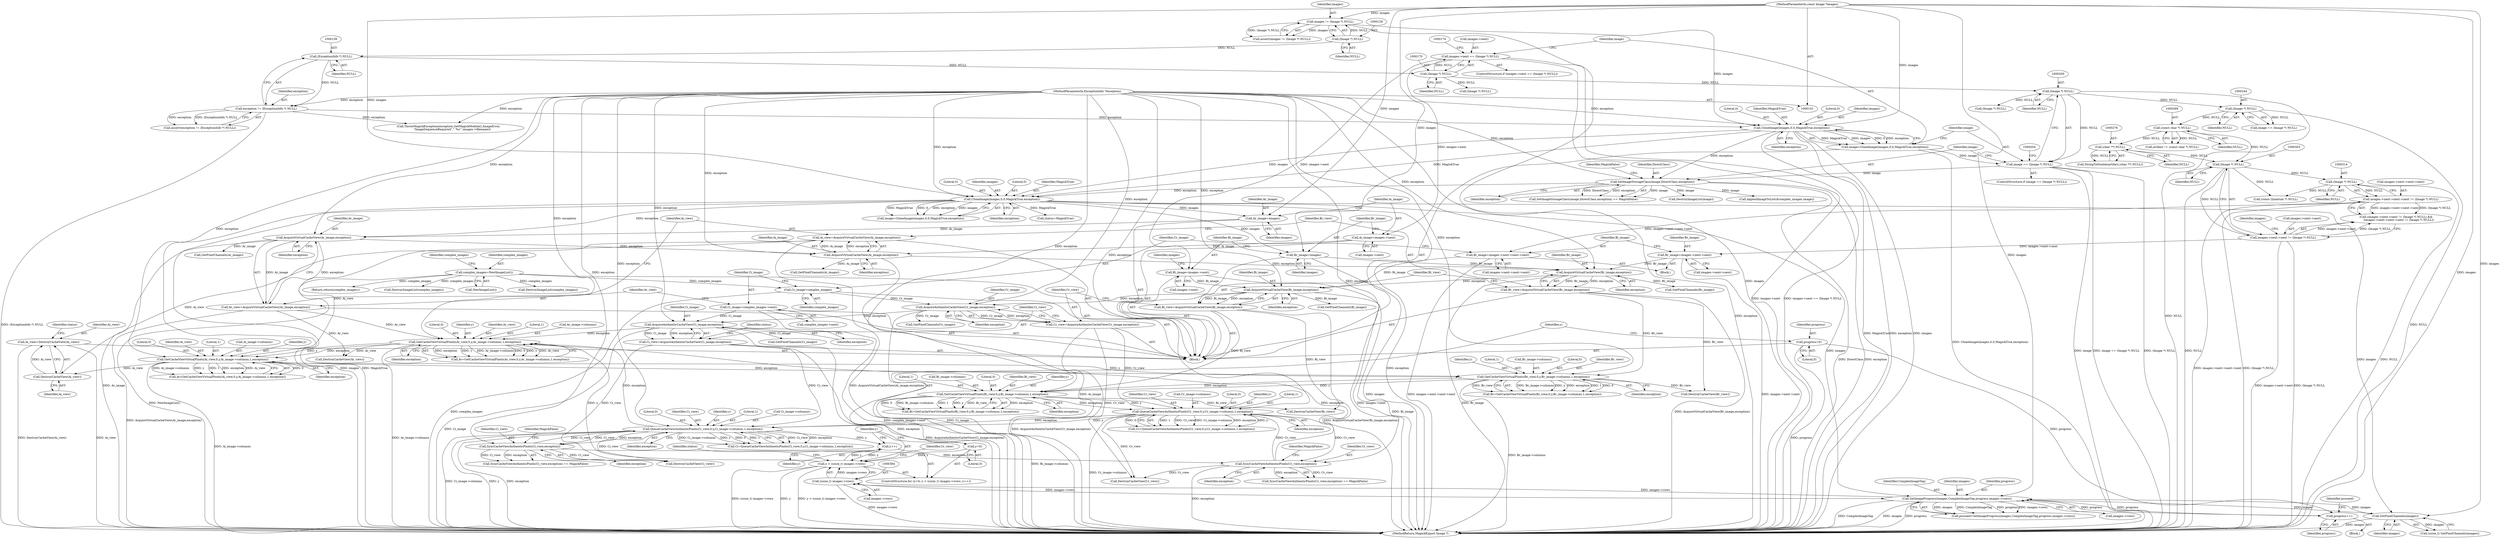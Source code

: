 digraph "0_ImageMagick6_7c2c5ba5b8e3a0b2b82f56c71dfab74ed4006df7_0@pointer" {
"1000886" [label="(Call,Ai_view=DestroyCacheView(Ai_view))"];
"1000888" [label="(Call,DestroyCacheView(Ai_view))"];
"1000346" [label="(Call,Ai_view=AcquireVirtualCacheView(Ai_image,exception))"];
"1000348" [label="(Call,AcquireVirtualCacheView(Ai_image,exception))"];
"1000281" [label="(Call,Ai_image=images->next)"];
"1000165" [label="(Call,images->next == (Image *) NULL)"];
"1000169" [label="(Call,(Image *) NULL)"];
"1000155" [label="(Call,(ExceptionInfo *) NULL)"];
"1000128" [label="(Call,(Image *) NULL)"];
"1000343" [label="(Call,AcquireVirtualCacheView(Ar_image,exception))"];
"1000278" [label="(Call,Ar_image=images)"];
"1000234" [label="(Call,CloneImage(images,0,0,MagickTrue,exception))"];
"1000190" [label="(Call,CloneImage(images,0,0,MagickTrue,exception))"];
"1000126" [label="(Call,images != (Image *) NULL)"];
"1000102" [label="(MethodParameterIn,const Image *images)"];
"1000153" [label="(Call,exception != (ExceptionInfo *) NULL)"];
"1000104" [label="(MethodParameterIn,ExceptionInfo *exception)"];
"1000208" [label="(Call,SetImageStorageClass(image,DirectClass,exception))"];
"1000197" [label="(Call,image == (Image *) NULL)"];
"1000188" [label="(Call,image=CloneImage(images,0,0,MagickTrue,exception))"];
"1000199" [label="(Call,(Image *) NULL)"];
"1000412" [label="(Call,GetCacheViewVirtualPixels(Ai_view,0,y,Ai_image->columns,1,exception))"];
"1000401" [label="(Call,GetCacheViewVirtualPixels(Ar_view,0,y,Ar_image->columns,1,exception))"];
"1000341" [label="(Call,Ar_view=AcquireVirtualCacheView(Ar_image,exception))"];
"1000381" [label="(Call,y < (ssize_t) images->rows)"];
"1000388" [label="(Call,y++)"];
"1000456" [label="(Call,QueueCacheViewAuthenticPixels(Ci_view,0,y,Ci_image->columns,1,exception))"];
"1000822" [label="(Call,SyncCacheViewAuthenticPixels(Ci_view,exception))"];
"1000366" [label="(Call,Ci_view=AcquireAuthenticCacheView(Ci_image,exception))"];
"1000368" [label="(Call,AcquireAuthenticCacheView(Ci_image,exception))"];
"1000336" [label="(Call,Ci_image=complex_images->next)"];
"1000363" [label="(Call,AcquireAuthenticCacheView(Cr_image,exception))"];
"1000333" [label="(Call,Cr_image=complex_images)"];
"1000225" [label="(Call,complex_images=NewImageList())"];
"1000358" [label="(Call,AcquireVirtualCacheView(Bi_image,exception))"];
"1000289" [label="(Call,Bi_image=images->next)"];
"1000324" [label="(Call,Bi_image=images->next->next->next)"];
"1000305" [label="(Call,images->next->next->next != (Image *) NULL)"];
"1000313" [label="(Call,(Image *) NULL)"];
"1000302" [label="(Call,(Image *) NULL)"];
"1000275" [label="(Call,(char **) NULL)"];
"1000268" [label="(Call,(const char *) NULL)"];
"1000243" [label="(Call,(Image *) NULL)"];
"1000353" [label="(Call,AcquireVirtualCacheView(Br_image,exception))"];
"1000317" [label="(Call,Br_image=images->next->next)"];
"1000296" [label="(Call,images->next->next != (Image *) NULL)"];
"1000286" [label="(Call,Br_image=images)"];
"1000445" [label="(Call,QueueCacheViewAuthenticPixels(Cr_view,0,y,Cr_image->columns,1,exception))"];
"1000831" [label="(Call,SyncCacheViewAuthenticPixels(Cr_view,exception))"];
"1000361" [label="(Call,Cr_view=AcquireAuthenticCacheView(Cr_image,exception))"];
"1000434" [label="(Call,GetCacheViewVirtualPixels(Bi_view,0,y,Bi_image->columns,1,exception))"];
"1000356" [label="(Call,Bi_view=AcquireVirtualCacheView(Bi_image,exception))"];
"1000423" [label="(Call,GetCacheViewVirtualPixels(Br_view,0,y,Br_image->columns,1,exception))"];
"1000351" [label="(Call,Br_view=AcquireVirtualCacheView(Br_image,exception))"];
"1000378" [label="(Call,y=0)"];
"1000383" [label="(Call,(ssize_t) images->rows)"];
"1000852" [label="(Call,SetImageProgress(images,ComplexImageTag,progress,images->rows))"];
"1000529" [label="(Call,GetPixelChannels(images))"];
"1000848" [label="(Call,progress++)"];
"1000374" [label="(Call,progress=0)"];
"1000309" [label="(Identifier,images)"];
"1000379" [label="(Identifier,y)"];
"1000249" [label="(Call,DestroyImageList(complex_images))"];
"1000360" [label="(Identifier,exception)"];
"1000438" [label="(Call,Bi_image->columns)"];
"1000868" [label="(Call,DestroyCacheView(Cr_view))"];
"1000460" [label="(Call,Ci_image->columns)"];
"1000333" [label="(Call,Cr_image=complex_images)"];
"1000898" [label="(Return,return(complex_images);)"];
"1000376" [label="(Literal,0)"];
"1000413" [label="(Identifier,Ai_view)"];
"1000193" [label="(Literal,0)"];
"1000436" [label="(Literal,0)"];
"1000335" [label="(Identifier,complex_images)"];
"1000287" [label="(Identifier,Br_image)"];
"1000419" [label="(Literal,1)"];
"1000234" [label="(Call,CloneImage(images,0,0,MagickTrue,exception))"];
"1000884" [label="(Call,DestroyCacheView(Ar_view))"];
"1000382" [label="(Identifier,y)"];
"1000416" [label="(Call,Ai_image->columns)"];
"1000364" [label="(Identifier,Cr_image)"];
"1000295" [label="(Call,(images->next->next != (Image *) NULL) &&\n      (images->next->next->next != (Image *) NULL))"];
"1000318" [label="(Identifier,Br_image)"];
"1000346" [label="(Call,Ai_view=AcquireVirtualCacheView(Ai_image,exception))"];
"1000166" [label="(Call,images->next)"];
"1000374" [label="(Call,progress=0)"];
"1000854" [label="(Identifier,ComplexImageTag)"];
"1000409" [label="(Identifier,exception)"];
"1000190" [label="(Call,CloneImage(images,0,0,MagickTrue,exception))"];
"1000194" [label="(Identifier,MagickTrue)"];
"1000456" [label="(Call,QueueCacheViewAuthenticPixels(Ci_view,0,y,Ci_image->columns,1,exception))"];
"1000900" [label="(MethodReturn,MagickExport Image *)"];
"1000410" [label="(Call,Ai=GetCacheViewVirtualPixels(Ai_view,0,y,Ai_image->columns,1,exception))"];
"1000281" [label="(Call,Ai_image=images->next)"];
"1000420" [label="(Identifier,exception)"];
"1000403" [label="(Literal,0)"];
"1000343" [label="(Call,AcquireVirtualCacheView(Ar_image,exception))"];
"1000821" [label="(Call,SyncCacheViewAuthenticPixels(Ci_view,exception) == MagickFalse)"];
"1000876" [label="(Call,DestroyCacheView(Br_view))"];
"1000856" [label="(Call,images->rows)"];
"1000848" [label="(Call,progress++)"];
"1000825" [label="(Identifier,MagickFalse)"];
"1000225" [label="(Call,complex_images=NewImageList())"];
"1000362" [label="(Identifier,Cr_view)"];
"1000188" [label="(Call,image=CloneImage(images,0,0,MagickTrue,exception))"];
"1000341" [label="(Call,Ar_view=AcquireVirtualCacheView(Ar_image,exception))"];
"1000351" [label="(Call,Br_view=AcquireVirtualCacheView(Br_image,exception))"];
"1000447" [label="(Literal,0)"];
"1000442" [label="(Identifier,exception)"];
"1000458" [label="(Literal,0)"];
"1000453" [label="(Identifier,exception)"];
"1000435" [label="(Identifier,Bi_view)"];
"1000207" [label="(Call,SetImageStorageClass(image,DirectClass,exception) == MagickFalse)"];
"1000279" [label="(Identifier,Ar_image)"];
"1000853" [label="(Identifier,images)"];
"1000867" [label="(Identifier,Cr_view)"];
"1000431" [label="(Identifier,exception)"];
"1000154" [label="(Identifier,exception)"];
"1000201" [label="(Identifier,NULL)"];
"1000336" [label="(Call,Ci_image=complex_images->next)"];
"1000404" [label="(Identifier,y)"];
"1000421" [label="(Call,Br=GetCacheViewVirtualPixels(Br_view,0,y,Br_image->columns,1,exception))"];
"1000347" [label="(Identifier,Ai_view)"];
"1000130" [label="(Identifier,NULL)"];
"1000283" [label="(Call,images->next)"];
"1000192" [label="(Literal,0)"];
"1000806" [label="(Call,GetPixelChannels(Br_image))"];
"1000286" [label="(Call,Br_image=images)"];
"1000277" [label="(Identifier,NULL)"];
"1000872" [label="(Call,DestroyCacheView(Ci_view))"];
"1000326" [label="(Call,images->next->next->next)"];
"1000832" [label="(Identifier,Cr_view)"];
"1000278" [label="(Call,Ar_image=images)"];
"1000212" [label="(Identifier,MagickFalse)"];
"1000189" [label="(Identifier,image)"];
"1000423" [label="(Call,GetCacheViewVirtualPixels(Br_view,0,y,Br_image->columns,1,exception))"];
"1000237" [label="(Literal,0)"];
"1000352" [label="(Identifier,Br_view)"];
"1000383" [label="(Call,(ssize_t) images->rows)"];
"1000315" [label="(Identifier,NULL)"];
"1000830" [label="(Call,SyncCacheViewAuthenticPixels(Cr_view,exception) == MagickFalse)"];
"1000296" [label="(Call,images->next->next != (Image *) NULL)"];
"1000445" [label="(Call,QueueCacheViewAuthenticPixels(Cr_view,0,y,Cr_image->columns,1,exception))"];
"1000802" [label="(Call,GetPixelChannels(Ai_image))"];
"1000164" [label="(ControlStructure,if (images->next == (Image *) NULL))"];
"1000175" [label="(Call,ThrowMagickException(exception,GetMagickModule(),ImageError,\n        \"ImageSequenceRequired\",\"`%s'\",images->filename))"];
"1000338" [label="(Call,complex_images->next)"];
"1000245" [label="(Identifier,NULL)"];
"1000852" [label="(Call,SetImageProgress(images,ComplexImageTag,progress,images->rows))"];
"1000305" [label="(Call,images->next->next->next != (Image *) NULL)"];
"1000355" [label="(Identifier,exception)"];
"1000226" [label="(Identifier,complex_images)"];
"1000273" [label="(Call,StringToDouble(artifact,(char **) NULL))"];
"1000388" [label="(Call,y++)"];
"1000230" [label="(Identifier,complex_images)"];
"1000457" [label="(Identifier,Ci_view)"];
"1000415" [label="(Identifier,y)"];
"1000297" [label="(Call,images->next->next)"];
"1000892" [label="(Identifier,status)"];
"1000359" [label="(Identifier,Bi_image)"];
"1000851" [label="(Identifier,proceed)"];
"1000196" [label="(ControlStructure,if (image == (Image *) NULL))"];
"1000527" [label="(Call,(ssize_t) GetPixelChannels(images))"];
"1000157" [label="(Identifier,NULL)"];
"1000402" [label="(Identifier,Ar_view)"];
"1000363" [label="(Call,AcquireAuthenticCacheView(Cr_image,exception))"];
"1000798" [label="(Call,GetPixelChannels(Ar_image))"];
"1000896" [label="(Call,DestroyImageList(complex_images))"];
"1000349" [label="(Identifier,Ai_image)"];
"1000153" [label="(Call,exception != (ExceptionInfo *) NULL)"];
"1000211" [label="(Identifier,exception)"];
"1000377" [label="(ControlStructure,for (y=0; y < (ssize_t) images->rows; y++))"];
"1000887" [label="(Identifier,Ai_view)"];
"1000291" [label="(Call,images->next)"];
"1000371" [label="(Call,status=MagickTrue)"];
"1000316" [label="(Block,)"];
"1000368" [label="(Call,AcquireAuthenticCacheView(Ci_image,exception))"];
"1000210" [label="(Identifier,DirectClass)"];
"1000290" [label="(Identifier,Bi_image)"];
"1000427" [label="(Call,Br_image->columns)"];
"1000270" [label="(Identifier,NULL)"];
"1000105" [label="(Block,)"];
"1000469" [label="(Call,(const Quantum *) NULL)"];
"1000530" [label="(Identifier,images)"];
"1000414" [label="(Literal,0)"];
"1000302" [label="(Call,(Image *) NULL)"];
"1000344" [label="(Identifier,Ar_image)"];
"1000241" [label="(Call,image == (Image *) NULL)"];
"1000185" [label="(Call,(Image *) NULL)"];
"1000165" [label="(Call,images->next == (Image *) NULL)"];
"1000232" [label="(Call,image=CloneImage(images,0,0,MagickTrue,exception))"];
"1000831" [label="(Call,SyncCacheViewAuthenticPixels(Cr_view,exception))"];
"1000209" [label="(Identifier,image)"];
"1000822" [label="(Call,SyncCacheViewAuthenticPixels(Ci_view,exception))"];
"1000372" [label="(Identifier,status)"];
"1000235" [label="(Identifier,images)"];
"1000370" [label="(Identifier,exception)"];
"1000350" [label="(Identifier,exception)"];
"1000236" [label="(Literal,0)"];
"1000354" [label="(Identifier,Br_image)"];
"1000850" [label="(Call,proceed=SetImageProgress(images,ComplexImageTag,progress,images->rows))"];
"1000342" [label="(Identifier,Ar_view)"];
"1000282" [label="(Identifier,Ai_image)"];
"1000356" [label="(Call,Bi_view=AcquireVirtualCacheView(Bi_image,exception))"];
"1000199" [label="(Call,(Image *) NULL)"];
"1000155" [label="(Call,(ExceptionInfo *) NULL)"];
"1000319" [label="(Call,images->next->next)"];
"1000408" [label="(Literal,1)"];
"1000833" [label="(Identifier,exception)"];
"1000425" [label="(Literal,0)"];
"1000381" [label="(Call,y < (ssize_t) images->rows)"];
"1000399" [label="(Call,Ar=GetCacheViewVirtualPixels(Ar_view,0,y,Ar_image->columns,1,exception))"];
"1000814" [label="(Call,GetPixelChannels(Cr_image))"];
"1000855" [label="(Identifier,progress)"];
"1000357" [label="(Identifier,Bi_view)"];
"1000448" [label="(Identifier,y)"];
"1000195" [label="(Identifier,exception)"];
"1000208" [label="(Call,SetImageStorageClass(image,DirectClass,exception))"];
"1000459" [label="(Identifier,y)"];
"1000128" [label="(Call,(Image *) NULL)"];
"1000818" [label="(Call,GetPixelChannels(Ci_image))"];
"1000463" [label="(Literal,1)"];
"1000324" [label="(Call,Bi_image=images->next->next->next)"];
"1000452" [label="(Literal,1)"];
"1000432" [label="(Call,Bi=GetCacheViewVirtualPixels(Bi_view,0,y,Bi_image->columns,1,exception))"];
"1000358" [label="(Call,AcquireVirtualCacheView(Bi_image,exception))"];
"1000437" [label="(Identifier,y)"];
"1000171" [label="(Identifier,NULL)"];
"1000238" [label="(Identifier,MagickTrue)"];
"1000191" [label="(Identifier,images)"];
"1000365" [label="(Identifier,exception)"];
"1000239" [label="(Identifier,exception)"];
"1000216" [label="(Call,DestroyImageList(image))"];
"1000280" [label="(Identifier,images)"];
"1000824" [label="(Identifier,exception)"];
"1000366" [label="(Call,Ci_view=AcquireAuthenticCacheView(Ci_image,exception))"];
"1000361" [label="(Call,Cr_view=AcquireAuthenticCacheView(Cr_image,exception))"];
"1000313" [label="(Call,(Image *) NULL)"];
"1000369" [label="(Identifier,Ci_image)"];
"1000266" [label="(Call,artifact != (const char *) NULL)"];
"1000228" [label="(Call,AppendImageToList(&complex_images,image))"];
"1000389" [label="(Identifier,y)"];
"1000268" [label="(Call,(const char *) NULL)"];
"1000446" [label="(Identifier,Cr_view)"];
"1000203" [label="(Call,(Image *) NULL)"];
"1000317" [label="(Call,Br_image=images->next->next)"];
"1000345" [label="(Identifier,exception)"];
"1000348" [label="(Call,AcquireVirtualCacheView(Ai_image,exception))"];
"1000334" [label="(Identifier,Cr_image)"];
"1000353" [label="(Call,AcquireVirtualCacheView(Br_image,exception))"];
"1000304" [label="(Identifier,NULL)"];
"1000380" [label="(Literal,0)"];
"1000846" [label="(Block,)"];
"1000197" [label="(Call,image == (Image *) NULL)"];
"1000434" [label="(Call,GetCacheViewVirtualPixels(Bi_view,0,y,Bi_image->columns,1,exception))"];
"1000306" [label="(Call,images->next->next->next)"];
"1000880" [label="(Call,DestroyCacheView(Bi_view))"];
"1000823" [label="(Identifier,Ci_view)"];
"1000529" [label="(Call,GetPixelChannels(images))"];
"1000152" [label="(Call,assert(exception != (ExceptionInfo *) NULL))"];
"1000275" [label="(Call,(char **) NULL)"];
"1000126" [label="(Call,images != (Image *) NULL)"];
"1000299" [label="(Identifier,images)"];
"1000243" [label="(Call,(Image *) NULL)"];
"1000325" [label="(Identifier,Bi_image)"];
"1000288" [label="(Identifier,images)"];
"1000385" [label="(Call,images->rows)"];
"1000127" [label="(Identifier,images)"];
"1000424" [label="(Identifier,Br_view)"];
"1000125" [label="(Call,assert(images != (Image *) NULL))"];
"1000198" [label="(Identifier,image)"];
"1000849" [label="(Identifier,progress)"];
"1000378" [label="(Call,y=0)"];
"1000401" [label="(Call,GetCacheViewVirtualPixels(Ar_view,0,y,Ar_image->columns,1,exception))"];
"1000289" [label="(Call,Bi_image=images->next)"];
"1000405" [label="(Call,Ar_image->columns)"];
"1000227" [label="(Call,NewImageList())"];
"1000396" [label="(Identifier,status)"];
"1000449" [label="(Call,Cr_image->columns)"];
"1000886" [label="(Call,Ai_view=DestroyCacheView(Ai_view))"];
"1000454" [label="(Call,Ci=QueueCacheViewAuthenticPixels(Ci_view,0,y,Ci_image->columns,1,exception))"];
"1000441" [label="(Literal,1)"];
"1000375" [label="(Identifier,progress)"];
"1000834" [label="(Identifier,MagickFalse)"];
"1000367" [label="(Identifier,Ci_view)"];
"1000169" [label="(Call,(Image *) NULL)"];
"1000426" [label="(Identifier,y)"];
"1000464" [label="(Identifier,exception)"];
"1000337" [label="(Identifier,Ci_image)"];
"1000430" [label="(Literal,1)"];
"1000104" [label="(MethodParameterIn,ExceptionInfo *exception)"];
"1000810" [label="(Call,GetPixelChannels(Bi_image))"];
"1000889" [label="(Identifier,Ai_view)"];
"1000443" [label="(Call,Cr=QueueCacheViewAuthenticPixels(Cr_view,0,y,Cr_image->columns,1,exception))"];
"1000102" [label="(MethodParameterIn,const Image *images)"];
"1000888" [label="(Call,DestroyCacheView(Ai_view))"];
"1000412" [label="(Call,GetCacheViewVirtualPixels(Ai_view,0,y,Ai_image->columns,1,exception))"];
"1000886" -> "1000105"  [label="AST: "];
"1000886" -> "1000888"  [label="CFG: "];
"1000887" -> "1000886"  [label="AST: "];
"1000888" -> "1000886"  [label="AST: "];
"1000892" -> "1000886"  [label="CFG: "];
"1000886" -> "1000900"  [label="DDG: Ai_view"];
"1000886" -> "1000900"  [label="DDG: DestroyCacheView(Ai_view)"];
"1000888" -> "1000886"  [label="DDG: Ai_view"];
"1000888" -> "1000889"  [label="CFG: "];
"1000889" -> "1000888"  [label="AST: "];
"1000346" -> "1000888"  [label="DDG: Ai_view"];
"1000412" -> "1000888"  [label="DDG: Ai_view"];
"1000346" -> "1000105"  [label="AST: "];
"1000346" -> "1000348"  [label="CFG: "];
"1000347" -> "1000346"  [label="AST: "];
"1000348" -> "1000346"  [label="AST: "];
"1000352" -> "1000346"  [label="CFG: "];
"1000346" -> "1000900"  [label="DDG: AcquireVirtualCacheView(Ai_image,exception)"];
"1000348" -> "1000346"  [label="DDG: Ai_image"];
"1000348" -> "1000346"  [label="DDG: exception"];
"1000346" -> "1000412"  [label="DDG: Ai_view"];
"1000348" -> "1000350"  [label="CFG: "];
"1000349" -> "1000348"  [label="AST: "];
"1000350" -> "1000348"  [label="AST: "];
"1000348" -> "1000900"  [label="DDG: Ai_image"];
"1000281" -> "1000348"  [label="DDG: Ai_image"];
"1000343" -> "1000348"  [label="DDG: exception"];
"1000104" -> "1000348"  [label="DDG: exception"];
"1000348" -> "1000353"  [label="DDG: exception"];
"1000348" -> "1000802"  [label="DDG: Ai_image"];
"1000281" -> "1000105"  [label="AST: "];
"1000281" -> "1000283"  [label="CFG: "];
"1000282" -> "1000281"  [label="AST: "];
"1000283" -> "1000281"  [label="AST: "];
"1000287" -> "1000281"  [label="CFG: "];
"1000165" -> "1000281"  [label="DDG: images->next"];
"1000165" -> "1000164"  [label="AST: "];
"1000165" -> "1000169"  [label="CFG: "];
"1000166" -> "1000165"  [label="AST: "];
"1000169" -> "1000165"  [label="AST: "];
"1000174" -> "1000165"  [label="CFG: "];
"1000189" -> "1000165"  [label="CFG: "];
"1000165" -> "1000900"  [label="DDG: images->next"];
"1000165" -> "1000900"  [label="DDG: images->next == (Image *) NULL"];
"1000169" -> "1000165"  [label="DDG: NULL"];
"1000165" -> "1000289"  [label="DDG: images->next"];
"1000169" -> "1000171"  [label="CFG: "];
"1000170" -> "1000169"  [label="AST: "];
"1000171" -> "1000169"  [label="AST: "];
"1000155" -> "1000169"  [label="DDG: NULL"];
"1000169" -> "1000185"  [label="DDG: NULL"];
"1000169" -> "1000199"  [label="DDG: NULL"];
"1000155" -> "1000153"  [label="AST: "];
"1000155" -> "1000157"  [label="CFG: "];
"1000156" -> "1000155"  [label="AST: "];
"1000157" -> "1000155"  [label="AST: "];
"1000153" -> "1000155"  [label="CFG: "];
"1000155" -> "1000153"  [label="DDG: NULL"];
"1000128" -> "1000155"  [label="DDG: NULL"];
"1000128" -> "1000126"  [label="AST: "];
"1000128" -> "1000130"  [label="CFG: "];
"1000129" -> "1000128"  [label="AST: "];
"1000130" -> "1000128"  [label="AST: "];
"1000126" -> "1000128"  [label="CFG: "];
"1000128" -> "1000126"  [label="DDG: NULL"];
"1000343" -> "1000341"  [label="AST: "];
"1000343" -> "1000345"  [label="CFG: "];
"1000344" -> "1000343"  [label="AST: "];
"1000345" -> "1000343"  [label="AST: "];
"1000341" -> "1000343"  [label="CFG: "];
"1000343" -> "1000900"  [label="DDG: Ar_image"];
"1000343" -> "1000341"  [label="DDG: Ar_image"];
"1000343" -> "1000341"  [label="DDG: exception"];
"1000278" -> "1000343"  [label="DDG: Ar_image"];
"1000234" -> "1000343"  [label="DDG: exception"];
"1000104" -> "1000343"  [label="DDG: exception"];
"1000343" -> "1000798"  [label="DDG: Ar_image"];
"1000278" -> "1000105"  [label="AST: "];
"1000278" -> "1000280"  [label="CFG: "];
"1000279" -> "1000278"  [label="AST: "];
"1000280" -> "1000278"  [label="AST: "];
"1000282" -> "1000278"  [label="CFG: "];
"1000234" -> "1000278"  [label="DDG: images"];
"1000102" -> "1000278"  [label="DDG: images"];
"1000234" -> "1000232"  [label="AST: "];
"1000234" -> "1000239"  [label="CFG: "];
"1000235" -> "1000234"  [label="AST: "];
"1000236" -> "1000234"  [label="AST: "];
"1000237" -> "1000234"  [label="AST: "];
"1000238" -> "1000234"  [label="AST: "];
"1000239" -> "1000234"  [label="AST: "];
"1000232" -> "1000234"  [label="CFG: "];
"1000234" -> "1000900"  [label="DDG: exception"];
"1000234" -> "1000900"  [label="DDG: images"];
"1000234" -> "1000900"  [label="DDG: MagickTrue"];
"1000234" -> "1000232"  [label="DDG: MagickTrue"];
"1000234" -> "1000232"  [label="DDG: 0"];
"1000234" -> "1000232"  [label="DDG: exception"];
"1000234" -> "1000232"  [label="DDG: images"];
"1000190" -> "1000234"  [label="DDG: images"];
"1000190" -> "1000234"  [label="DDG: MagickTrue"];
"1000102" -> "1000234"  [label="DDG: images"];
"1000208" -> "1000234"  [label="DDG: exception"];
"1000104" -> "1000234"  [label="DDG: exception"];
"1000234" -> "1000286"  [label="DDG: images"];
"1000234" -> "1000371"  [label="DDG: MagickTrue"];
"1000234" -> "1000529"  [label="DDG: images"];
"1000234" -> "1000852"  [label="DDG: images"];
"1000190" -> "1000188"  [label="AST: "];
"1000190" -> "1000195"  [label="CFG: "];
"1000191" -> "1000190"  [label="AST: "];
"1000192" -> "1000190"  [label="AST: "];
"1000193" -> "1000190"  [label="AST: "];
"1000194" -> "1000190"  [label="AST: "];
"1000195" -> "1000190"  [label="AST: "];
"1000188" -> "1000190"  [label="CFG: "];
"1000190" -> "1000900"  [label="DDG: MagickTrue"];
"1000190" -> "1000900"  [label="DDG: exception"];
"1000190" -> "1000900"  [label="DDG: images"];
"1000190" -> "1000188"  [label="DDG: MagickTrue"];
"1000190" -> "1000188"  [label="DDG: images"];
"1000190" -> "1000188"  [label="DDG: 0"];
"1000190" -> "1000188"  [label="DDG: exception"];
"1000126" -> "1000190"  [label="DDG: images"];
"1000102" -> "1000190"  [label="DDG: images"];
"1000153" -> "1000190"  [label="DDG: exception"];
"1000104" -> "1000190"  [label="DDG: exception"];
"1000190" -> "1000208"  [label="DDG: exception"];
"1000126" -> "1000125"  [label="AST: "];
"1000127" -> "1000126"  [label="AST: "];
"1000125" -> "1000126"  [label="CFG: "];
"1000126" -> "1000900"  [label="DDG: images"];
"1000126" -> "1000125"  [label="DDG: images"];
"1000126" -> "1000125"  [label="DDG: (Image *) NULL"];
"1000102" -> "1000126"  [label="DDG: images"];
"1000102" -> "1000101"  [label="AST: "];
"1000102" -> "1000900"  [label="DDG: images"];
"1000102" -> "1000286"  [label="DDG: images"];
"1000102" -> "1000529"  [label="DDG: images"];
"1000102" -> "1000852"  [label="DDG: images"];
"1000153" -> "1000152"  [label="AST: "];
"1000154" -> "1000153"  [label="AST: "];
"1000152" -> "1000153"  [label="CFG: "];
"1000153" -> "1000900"  [label="DDG: (ExceptionInfo *) NULL"];
"1000153" -> "1000152"  [label="DDG: exception"];
"1000153" -> "1000152"  [label="DDG: (ExceptionInfo *) NULL"];
"1000104" -> "1000153"  [label="DDG: exception"];
"1000153" -> "1000175"  [label="DDG: exception"];
"1000104" -> "1000101"  [label="AST: "];
"1000104" -> "1000900"  [label="DDG: exception"];
"1000104" -> "1000175"  [label="DDG: exception"];
"1000104" -> "1000208"  [label="DDG: exception"];
"1000104" -> "1000353"  [label="DDG: exception"];
"1000104" -> "1000358"  [label="DDG: exception"];
"1000104" -> "1000363"  [label="DDG: exception"];
"1000104" -> "1000368"  [label="DDG: exception"];
"1000104" -> "1000401"  [label="DDG: exception"];
"1000104" -> "1000412"  [label="DDG: exception"];
"1000104" -> "1000423"  [label="DDG: exception"];
"1000104" -> "1000434"  [label="DDG: exception"];
"1000104" -> "1000445"  [label="DDG: exception"];
"1000104" -> "1000456"  [label="DDG: exception"];
"1000104" -> "1000822"  [label="DDG: exception"];
"1000104" -> "1000831"  [label="DDG: exception"];
"1000208" -> "1000207"  [label="AST: "];
"1000208" -> "1000211"  [label="CFG: "];
"1000209" -> "1000208"  [label="AST: "];
"1000210" -> "1000208"  [label="AST: "];
"1000211" -> "1000208"  [label="AST: "];
"1000212" -> "1000208"  [label="CFG: "];
"1000208" -> "1000900"  [label="DDG: DirectClass"];
"1000208" -> "1000900"  [label="DDG: exception"];
"1000208" -> "1000207"  [label="DDG: image"];
"1000208" -> "1000207"  [label="DDG: DirectClass"];
"1000208" -> "1000207"  [label="DDG: exception"];
"1000197" -> "1000208"  [label="DDG: image"];
"1000208" -> "1000216"  [label="DDG: image"];
"1000208" -> "1000228"  [label="DDG: image"];
"1000197" -> "1000196"  [label="AST: "];
"1000197" -> "1000199"  [label="CFG: "];
"1000198" -> "1000197"  [label="AST: "];
"1000199" -> "1000197"  [label="AST: "];
"1000204" -> "1000197"  [label="CFG: "];
"1000209" -> "1000197"  [label="CFG: "];
"1000197" -> "1000900"  [label="DDG: image == (Image *) NULL"];
"1000197" -> "1000900"  [label="DDG: (Image *) NULL"];
"1000197" -> "1000900"  [label="DDG: image"];
"1000188" -> "1000197"  [label="DDG: image"];
"1000199" -> "1000197"  [label="DDG: NULL"];
"1000188" -> "1000105"  [label="AST: "];
"1000189" -> "1000188"  [label="AST: "];
"1000198" -> "1000188"  [label="CFG: "];
"1000188" -> "1000900"  [label="DDG: CloneImage(images,0,0,MagickTrue,exception)"];
"1000199" -> "1000201"  [label="CFG: "];
"1000200" -> "1000199"  [label="AST: "];
"1000201" -> "1000199"  [label="AST: "];
"1000199" -> "1000900"  [label="DDG: NULL"];
"1000199" -> "1000203"  [label="DDG: NULL"];
"1000199" -> "1000243"  [label="DDG: NULL"];
"1000412" -> "1000410"  [label="AST: "];
"1000412" -> "1000420"  [label="CFG: "];
"1000413" -> "1000412"  [label="AST: "];
"1000414" -> "1000412"  [label="AST: "];
"1000415" -> "1000412"  [label="AST: "];
"1000416" -> "1000412"  [label="AST: "];
"1000419" -> "1000412"  [label="AST: "];
"1000420" -> "1000412"  [label="AST: "];
"1000410" -> "1000412"  [label="CFG: "];
"1000412" -> "1000900"  [label="DDG: Ai_image->columns"];
"1000412" -> "1000410"  [label="DDG: 0"];
"1000412" -> "1000410"  [label="DDG: Ai_image->columns"];
"1000412" -> "1000410"  [label="DDG: y"];
"1000412" -> "1000410"  [label="DDG: 1"];
"1000412" -> "1000410"  [label="DDG: exception"];
"1000412" -> "1000410"  [label="DDG: Ai_view"];
"1000401" -> "1000412"  [label="DDG: y"];
"1000401" -> "1000412"  [label="DDG: exception"];
"1000412" -> "1000423"  [label="DDG: y"];
"1000412" -> "1000423"  [label="DDG: exception"];
"1000401" -> "1000399"  [label="AST: "];
"1000401" -> "1000409"  [label="CFG: "];
"1000402" -> "1000401"  [label="AST: "];
"1000403" -> "1000401"  [label="AST: "];
"1000404" -> "1000401"  [label="AST: "];
"1000405" -> "1000401"  [label="AST: "];
"1000408" -> "1000401"  [label="AST: "];
"1000409" -> "1000401"  [label="AST: "];
"1000399" -> "1000401"  [label="CFG: "];
"1000401" -> "1000900"  [label="DDG: Ar_image->columns"];
"1000401" -> "1000399"  [label="DDG: exception"];
"1000401" -> "1000399"  [label="DDG: 1"];
"1000401" -> "1000399"  [label="DDG: Ar_image->columns"];
"1000401" -> "1000399"  [label="DDG: 0"];
"1000401" -> "1000399"  [label="DDG: y"];
"1000401" -> "1000399"  [label="DDG: Ar_view"];
"1000341" -> "1000401"  [label="DDG: Ar_view"];
"1000381" -> "1000401"  [label="DDG: y"];
"1000368" -> "1000401"  [label="DDG: exception"];
"1000831" -> "1000401"  [label="DDG: exception"];
"1000456" -> "1000401"  [label="DDG: exception"];
"1000401" -> "1000884"  [label="DDG: Ar_view"];
"1000341" -> "1000105"  [label="AST: "];
"1000342" -> "1000341"  [label="AST: "];
"1000347" -> "1000341"  [label="CFG: "];
"1000341" -> "1000900"  [label="DDG: AcquireVirtualCacheView(Ar_image,exception)"];
"1000341" -> "1000884"  [label="DDG: Ar_view"];
"1000381" -> "1000377"  [label="AST: "];
"1000381" -> "1000383"  [label="CFG: "];
"1000382" -> "1000381"  [label="AST: "];
"1000383" -> "1000381"  [label="AST: "];
"1000396" -> "1000381"  [label="CFG: "];
"1000867" -> "1000381"  [label="CFG: "];
"1000381" -> "1000900"  [label="DDG: (ssize_t) images->rows"];
"1000381" -> "1000900"  [label="DDG: y"];
"1000381" -> "1000900"  [label="DDG: y < (ssize_t) images->rows"];
"1000388" -> "1000381"  [label="DDG: y"];
"1000378" -> "1000381"  [label="DDG: y"];
"1000383" -> "1000381"  [label="DDG: images->rows"];
"1000381" -> "1000388"  [label="DDG: y"];
"1000388" -> "1000377"  [label="AST: "];
"1000388" -> "1000389"  [label="CFG: "];
"1000389" -> "1000388"  [label="AST: "];
"1000382" -> "1000388"  [label="CFG: "];
"1000456" -> "1000388"  [label="DDG: y"];
"1000456" -> "1000454"  [label="AST: "];
"1000456" -> "1000464"  [label="CFG: "];
"1000457" -> "1000456"  [label="AST: "];
"1000458" -> "1000456"  [label="AST: "];
"1000459" -> "1000456"  [label="AST: "];
"1000460" -> "1000456"  [label="AST: "];
"1000463" -> "1000456"  [label="AST: "];
"1000464" -> "1000456"  [label="AST: "];
"1000454" -> "1000456"  [label="CFG: "];
"1000456" -> "1000900"  [label="DDG: Ci_image->columns"];
"1000456" -> "1000900"  [label="DDG: y"];
"1000456" -> "1000900"  [label="DDG: exception"];
"1000456" -> "1000454"  [label="DDG: Ci_view"];
"1000456" -> "1000454"  [label="DDG: exception"];
"1000456" -> "1000454"  [label="DDG: Ci_image->columns"];
"1000456" -> "1000454"  [label="DDG: y"];
"1000456" -> "1000454"  [label="DDG: 0"];
"1000456" -> "1000454"  [label="DDG: 1"];
"1000822" -> "1000456"  [label="DDG: Ci_view"];
"1000366" -> "1000456"  [label="DDG: Ci_view"];
"1000445" -> "1000456"  [label="DDG: y"];
"1000445" -> "1000456"  [label="DDG: exception"];
"1000456" -> "1000822"  [label="DDG: Ci_view"];
"1000456" -> "1000822"  [label="DDG: exception"];
"1000456" -> "1000872"  [label="DDG: Ci_view"];
"1000822" -> "1000821"  [label="AST: "];
"1000822" -> "1000824"  [label="CFG: "];
"1000823" -> "1000822"  [label="AST: "];
"1000824" -> "1000822"  [label="AST: "];
"1000825" -> "1000822"  [label="CFG: "];
"1000822" -> "1000821"  [label="DDG: Ci_view"];
"1000822" -> "1000821"  [label="DDG: exception"];
"1000822" -> "1000831"  [label="DDG: exception"];
"1000822" -> "1000872"  [label="DDG: Ci_view"];
"1000366" -> "1000105"  [label="AST: "];
"1000366" -> "1000368"  [label="CFG: "];
"1000367" -> "1000366"  [label="AST: "];
"1000368" -> "1000366"  [label="AST: "];
"1000372" -> "1000366"  [label="CFG: "];
"1000366" -> "1000900"  [label="DDG: AcquireAuthenticCacheView(Ci_image,exception)"];
"1000368" -> "1000366"  [label="DDG: Ci_image"];
"1000368" -> "1000366"  [label="DDG: exception"];
"1000366" -> "1000872"  [label="DDG: Ci_view"];
"1000368" -> "1000370"  [label="CFG: "];
"1000369" -> "1000368"  [label="AST: "];
"1000370" -> "1000368"  [label="AST: "];
"1000368" -> "1000900"  [label="DDG: Ci_image"];
"1000368" -> "1000900"  [label="DDG: exception"];
"1000336" -> "1000368"  [label="DDG: Ci_image"];
"1000363" -> "1000368"  [label="DDG: exception"];
"1000368" -> "1000818"  [label="DDG: Ci_image"];
"1000336" -> "1000105"  [label="AST: "];
"1000336" -> "1000338"  [label="CFG: "];
"1000337" -> "1000336"  [label="AST: "];
"1000338" -> "1000336"  [label="AST: "];
"1000342" -> "1000336"  [label="CFG: "];
"1000336" -> "1000900"  [label="DDG: complex_images->next"];
"1000363" -> "1000361"  [label="AST: "];
"1000363" -> "1000365"  [label="CFG: "];
"1000364" -> "1000363"  [label="AST: "];
"1000365" -> "1000363"  [label="AST: "];
"1000361" -> "1000363"  [label="CFG: "];
"1000363" -> "1000900"  [label="DDG: Cr_image"];
"1000363" -> "1000361"  [label="DDG: Cr_image"];
"1000363" -> "1000361"  [label="DDG: exception"];
"1000333" -> "1000363"  [label="DDG: Cr_image"];
"1000358" -> "1000363"  [label="DDG: exception"];
"1000363" -> "1000814"  [label="DDG: Cr_image"];
"1000333" -> "1000105"  [label="AST: "];
"1000333" -> "1000335"  [label="CFG: "];
"1000334" -> "1000333"  [label="AST: "];
"1000335" -> "1000333"  [label="AST: "];
"1000337" -> "1000333"  [label="CFG: "];
"1000333" -> "1000900"  [label="DDG: complex_images"];
"1000225" -> "1000333"  [label="DDG: complex_images"];
"1000225" -> "1000105"  [label="AST: "];
"1000225" -> "1000227"  [label="CFG: "];
"1000226" -> "1000225"  [label="AST: "];
"1000227" -> "1000225"  [label="AST: "];
"1000230" -> "1000225"  [label="CFG: "];
"1000225" -> "1000900"  [label="DDG: NewImageList()"];
"1000225" -> "1000249"  [label="DDG: complex_images"];
"1000225" -> "1000896"  [label="DDG: complex_images"];
"1000225" -> "1000898"  [label="DDG: complex_images"];
"1000358" -> "1000356"  [label="AST: "];
"1000358" -> "1000360"  [label="CFG: "];
"1000359" -> "1000358"  [label="AST: "];
"1000360" -> "1000358"  [label="AST: "];
"1000356" -> "1000358"  [label="CFG: "];
"1000358" -> "1000900"  [label="DDG: Bi_image"];
"1000358" -> "1000356"  [label="DDG: Bi_image"];
"1000358" -> "1000356"  [label="DDG: exception"];
"1000289" -> "1000358"  [label="DDG: Bi_image"];
"1000324" -> "1000358"  [label="DDG: Bi_image"];
"1000353" -> "1000358"  [label="DDG: exception"];
"1000358" -> "1000810"  [label="DDG: Bi_image"];
"1000289" -> "1000105"  [label="AST: "];
"1000289" -> "1000291"  [label="CFG: "];
"1000290" -> "1000289"  [label="AST: "];
"1000291" -> "1000289"  [label="AST: "];
"1000299" -> "1000289"  [label="CFG: "];
"1000289" -> "1000900"  [label="DDG: images->next"];
"1000324" -> "1000316"  [label="AST: "];
"1000324" -> "1000326"  [label="CFG: "];
"1000325" -> "1000324"  [label="AST: "];
"1000326" -> "1000324"  [label="AST: "];
"1000334" -> "1000324"  [label="CFG: "];
"1000324" -> "1000900"  [label="DDG: images->next->next->next"];
"1000305" -> "1000324"  [label="DDG: images->next->next->next"];
"1000305" -> "1000295"  [label="AST: "];
"1000305" -> "1000313"  [label="CFG: "];
"1000306" -> "1000305"  [label="AST: "];
"1000313" -> "1000305"  [label="AST: "];
"1000295" -> "1000305"  [label="CFG: "];
"1000305" -> "1000900"  [label="DDG: (Image *) NULL"];
"1000305" -> "1000900"  [label="DDG: images->next->next->next"];
"1000305" -> "1000295"  [label="DDG: images->next->next->next"];
"1000305" -> "1000295"  [label="DDG: (Image *) NULL"];
"1000313" -> "1000305"  [label="DDG: NULL"];
"1000313" -> "1000315"  [label="CFG: "];
"1000314" -> "1000313"  [label="AST: "];
"1000315" -> "1000313"  [label="AST: "];
"1000313" -> "1000900"  [label="DDG: NULL"];
"1000302" -> "1000313"  [label="DDG: NULL"];
"1000313" -> "1000469"  [label="DDG: NULL"];
"1000302" -> "1000296"  [label="AST: "];
"1000302" -> "1000304"  [label="CFG: "];
"1000303" -> "1000302"  [label="AST: "];
"1000304" -> "1000302"  [label="AST: "];
"1000296" -> "1000302"  [label="CFG: "];
"1000302" -> "1000900"  [label="DDG: NULL"];
"1000302" -> "1000296"  [label="DDG: NULL"];
"1000275" -> "1000302"  [label="DDG: NULL"];
"1000268" -> "1000302"  [label="DDG: NULL"];
"1000302" -> "1000469"  [label="DDG: NULL"];
"1000275" -> "1000273"  [label="AST: "];
"1000275" -> "1000277"  [label="CFG: "];
"1000276" -> "1000275"  [label="AST: "];
"1000277" -> "1000275"  [label="AST: "];
"1000273" -> "1000275"  [label="CFG: "];
"1000275" -> "1000273"  [label="DDG: NULL"];
"1000268" -> "1000275"  [label="DDG: NULL"];
"1000268" -> "1000266"  [label="AST: "];
"1000268" -> "1000270"  [label="CFG: "];
"1000269" -> "1000268"  [label="AST: "];
"1000270" -> "1000268"  [label="AST: "];
"1000266" -> "1000268"  [label="CFG: "];
"1000268" -> "1000266"  [label="DDG: NULL"];
"1000243" -> "1000268"  [label="DDG: NULL"];
"1000243" -> "1000241"  [label="AST: "];
"1000243" -> "1000245"  [label="CFG: "];
"1000244" -> "1000243"  [label="AST: "];
"1000245" -> "1000243"  [label="AST: "];
"1000241" -> "1000243"  [label="CFG: "];
"1000243" -> "1000900"  [label="DDG: NULL"];
"1000243" -> "1000241"  [label="DDG: NULL"];
"1000353" -> "1000351"  [label="AST: "];
"1000353" -> "1000355"  [label="CFG: "];
"1000354" -> "1000353"  [label="AST: "];
"1000355" -> "1000353"  [label="AST: "];
"1000351" -> "1000353"  [label="CFG: "];
"1000353" -> "1000900"  [label="DDG: Br_image"];
"1000353" -> "1000351"  [label="DDG: Br_image"];
"1000353" -> "1000351"  [label="DDG: exception"];
"1000317" -> "1000353"  [label="DDG: Br_image"];
"1000286" -> "1000353"  [label="DDG: Br_image"];
"1000353" -> "1000806"  [label="DDG: Br_image"];
"1000317" -> "1000316"  [label="AST: "];
"1000317" -> "1000319"  [label="CFG: "];
"1000318" -> "1000317"  [label="AST: "];
"1000319" -> "1000317"  [label="AST: "];
"1000325" -> "1000317"  [label="CFG: "];
"1000317" -> "1000900"  [label="DDG: images->next->next"];
"1000296" -> "1000317"  [label="DDG: images->next->next"];
"1000296" -> "1000295"  [label="AST: "];
"1000297" -> "1000296"  [label="AST: "];
"1000309" -> "1000296"  [label="CFG: "];
"1000295" -> "1000296"  [label="CFG: "];
"1000296" -> "1000900"  [label="DDG: (Image *) NULL"];
"1000296" -> "1000900"  [label="DDG: images->next->next"];
"1000296" -> "1000295"  [label="DDG: images->next->next"];
"1000296" -> "1000295"  [label="DDG: (Image *) NULL"];
"1000286" -> "1000105"  [label="AST: "];
"1000286" -> "1000288"  [label="CFG: "];
"1000287" -> "1000286"  [label="AST: "];
"1000288" -> "1000286"  [label="AST: "];
"1000290" -> "1000286"  [label="CFG: "];
"1000286" -> "1000900"  [label="DDG: images"];
"1000445" -> "1000443"  [label="AST: "];
"1000445" -> "1000453"  [label="CFG: "];
"1000446" -> "1000445"  [label="AST: "];
"1000447" -> "1000445"  [label="AST: "];
"1000448" -> "1000445"  [label="AST: "];
"1000449" -> "1000445"  [label="AST: "];
"1000452" -> "1000445"  [label="AST: "];
"1000453" -> "1000445"  [label="AST: "];
"1000443" -> "1000445"  [label="CFG: "];
"1000445" -> "1000900"  [label="DDG: Cr_image->columns"];
"1000445" -> "1000443"  [label="DDG: 1"];
"1000445" -> "1000443"  [label="DDG: Cr_view"];
"1000445" -> "1000443"  [label="DDG: Cr_image->columns"];
"1000445" -> "1000443"  [label="DDG: exception"];
"1000445" -> "1000443"  [label="DDG: y"];
"1000445" -> "1000443"  [label="DDG: 0"];
"1000831" -> "1000445"  [label="DDG: Cr_view"];
"1000361" -> "1000445"  [label="DDG: Cr_view"];
"1000434" -> "1000445"  [label="DDG: y"];
"1000434" -> "1000445"  [label="DDG: exception"];
"1000445" -> "1000831"  [label="DDG: Cr_view"];
"1000445" -> "1000868"  [label="DDG: Cr_view"];
"1000831" -> "1000830"  [label="AST: "];
"1000831" -> "1000833"  [label="CFG: "];
"1000832" -> "1000831"  [label="AST: "];
"1000833" -> "1000831"  [label="AST: "];
"1000834" -> "1000831"  [label="CFG: "];
"1000831" -> "1000900"  [label="DDG: exception"];
"1000831" -> "1000830"  [label="DDG: Cr_view"];
"1000831" -> "1000830"  [label="DDG: exception"];
"1000831" -> "1000868"  [label="DDG: Cr_view"];
"1000361" -> "1000105"  [label="AST: "];
"1000362" -> "1000361"  [label="AST: "];
"1000367" -> "1000361"  [label="CFG: "];
"1000361" -> "1000900"  [label="DDG: AcquireAuthenticCacheView(Cr_image,exception)"];
"1000361" -> "1000868"  [label="DDG: Cr_view"];
"1000434" -> "1000432"  [label="AST: "];
"1000434" -> "1000442"  [label="CFG: "];
"1000435" -> "1000434"  [label="AST: "];
"1000436" -> "1000434"  [label="AST: "];
"1000437" -> "1000434"  [label="AST: "];
"1000438" -> "1000434"  [label="AST: "];
"1000441" -> "1000434"  [label="AST: "];
"1000442" -> "1000434"  [label="AST: "];
"1000432" -> "1000434"  [label="CFG: "];
"1000434" -> "1000900"  [label="DDG: Bi_image->columns"];
"1000434" -> "1000432"  [label="DDG: exception"];
"1000434" -> "1000432"  [label="DDG: 0"];
"1000434" -> "1000432"  [label="DDG: Bi_image->columns"];
"1000434" -> "1000432"  [label="DDG: 1"];
"1000434" -> "1000432"  [label="DDG: y"];
"1000434" -> "1000432"  [label="DDG: Bi_view"];
"1000356" -> "1000434"  [label="DDG: Bi_view"];
"1000423" -> "1000434"  [label="DDG: y"];
"1000423" -> "1000434"  [label="DDG: exception"];
"1000434" -> "1000880"  [label="DDG: Bi_view"];
"1000356" -> "1000105"  [label="AST: "];
"1000357" -> "1000356"  [label="AST: "];
"1000362" -> "1000356"  [label="CFG: "];
"1000356" -> "1000900"  [label="DDG: AcquireVirtualCacheView(Bi_image,exception)"];
"1000356" -> "1000880"  [label="DDG: Bi_view"];
"1000423" -> "1000421"  [label="AST: "];
"1000423" -> "1000431"  [label="CFG: "];
"1000424" -> "1000423"  [label="AST: "];
"1000425" -> "1000423"  [label="AST: "];
"1000426" -> "1000423"  [label="AST: "];
"1000427" -> "1000423"  [label="AST: "];
"1000430" -> "1000423"  [label="AST: "];
"1000431" -> "1000423"  [label="AST: "];
"1000421" -> "1000423"  [label="CFG: "];
"1000423" -> "1000900"  [label="DDG: Br_image->columns"];
"1000423" -> "1000421"  [label="DDG: Br_image->columns"];
"1000423" -> "1000421"  [label="DDG: y"];
"1000423" -> "1000421"  [label="DDG: exception"];
"1000423" -> "1000421"  [label="DDG: 1"];
"1000423" -> "1000421"  [label="DDG: 0"];
"1000423" -> "1000421"  [label="DDG: Br_view"];
"1000351" -> "1000423"  [label="DDG: Br_view"];
"1000423" -> "1000876"  [label="DDG: Br_view"];
"1000351" -> "1000105"  [label="AST: "];
"1000352" -> "1000351"  [label="AST: "];
"1000357" -> "1000351"  [label="CFG: "];
"1000351" -> "1000900"  [label="DDG: AcquireVirtualCacheView(Br_image,exception)"];
"1000351" -> "1000876"  [label="DDG: Br_view"];
"1000378" -> "1000377"  [label="AST: "];
"1000378" -> "1000380"  [label="CFG: "];
"1000379" -> "1000378"  [label="AST: "];
"1000380" -> "1000378"  [label="AST: "];
"1000382" -> "1000378"  [label="CFG: "];
"1000383" -> "1000385"  [label="CFG: "];
"1000384" -> "1000383"  [label="AST: "];
"1000385" -> "1000383"  [label="AST: "];
"1000383" -> "1000900"  [label="DDG: images->rows"];
"1000852" -> "1000383"  [label="DDG: images->rows"];
"1000383" -> "1000852"  [label="DDG: images->rows"];
"1000852" -> "1000850"  [label="AST: "];
"1000852" -> "1000856"  [label="CFG: "];
"1000853" -> "1000852"  [label="AST: "];
"1000854" -> "1000852"  [label="AST: "];
"1000855" -> "1000852"  [label="AST: "];
"1000856" -> "1000852"  [label="AST: "];
"1000850" -> "1000852"  [label="CFG: "];
"1000852" -> "1000900"  [label="DDG: images"];
"1000852" -> "1000900"  [label="DDG: progress"];
"1000852" -> "1000900"  [label="DDG: ComplexImageTag"];
"1000852" -> "1000529"  [label="DDG: images"];
"1000852" -> "1000848"  [label="DDG: progress"];
"1000852" -> "1000850"  [label="DDG: images"];
"1000852" -> "1000850"  [label="DDG: ComplexImageTag"];
"1000852" -> "1000850"  [label="DDG: progress"];
"1000852" -> "1000850"  [label="DDG: images->rows"];
"1000529" -> "1000852"  [label="DDG: images"];
"1000848" -> "1000852"  [label="DDG: progress"];
"1000529" -> "1000527"  [label="AST: "];
"1000529" -> "1000530"  [label="CFG: "];
"1000530" -> "1000529"  [label="AST: "];
"1000527" -> "1000529"  [label="CFG: "];
"1000529" -> "1000900"  [label="DDG: images"];
"1000529" -> "1000527"  [label="DDG: images"];
"1000848" -> "1000846"  [label="AST: "];
"1000848" -> "1000849"  [label="CFG: "];
"1000849" -> "1000848"  [label="AST: "];
"1000851" -> "1000848"  [label="CFG: "];
"1000374" -> "1000848"  [label="DDG: progress"];
"1000374" -> "1000105"  [label="AST: "];
"1000374" -> "1000376"  [label="CFG: "];
"1000375" -> "1000374"  [label="AST: "];
"1000376" -> "1000374"  [label="AST: "];
"1000379" -> "1000374"  [label="CFG: "];
"1000374" -> "1000900"  [label="DDG: progress"];
}
